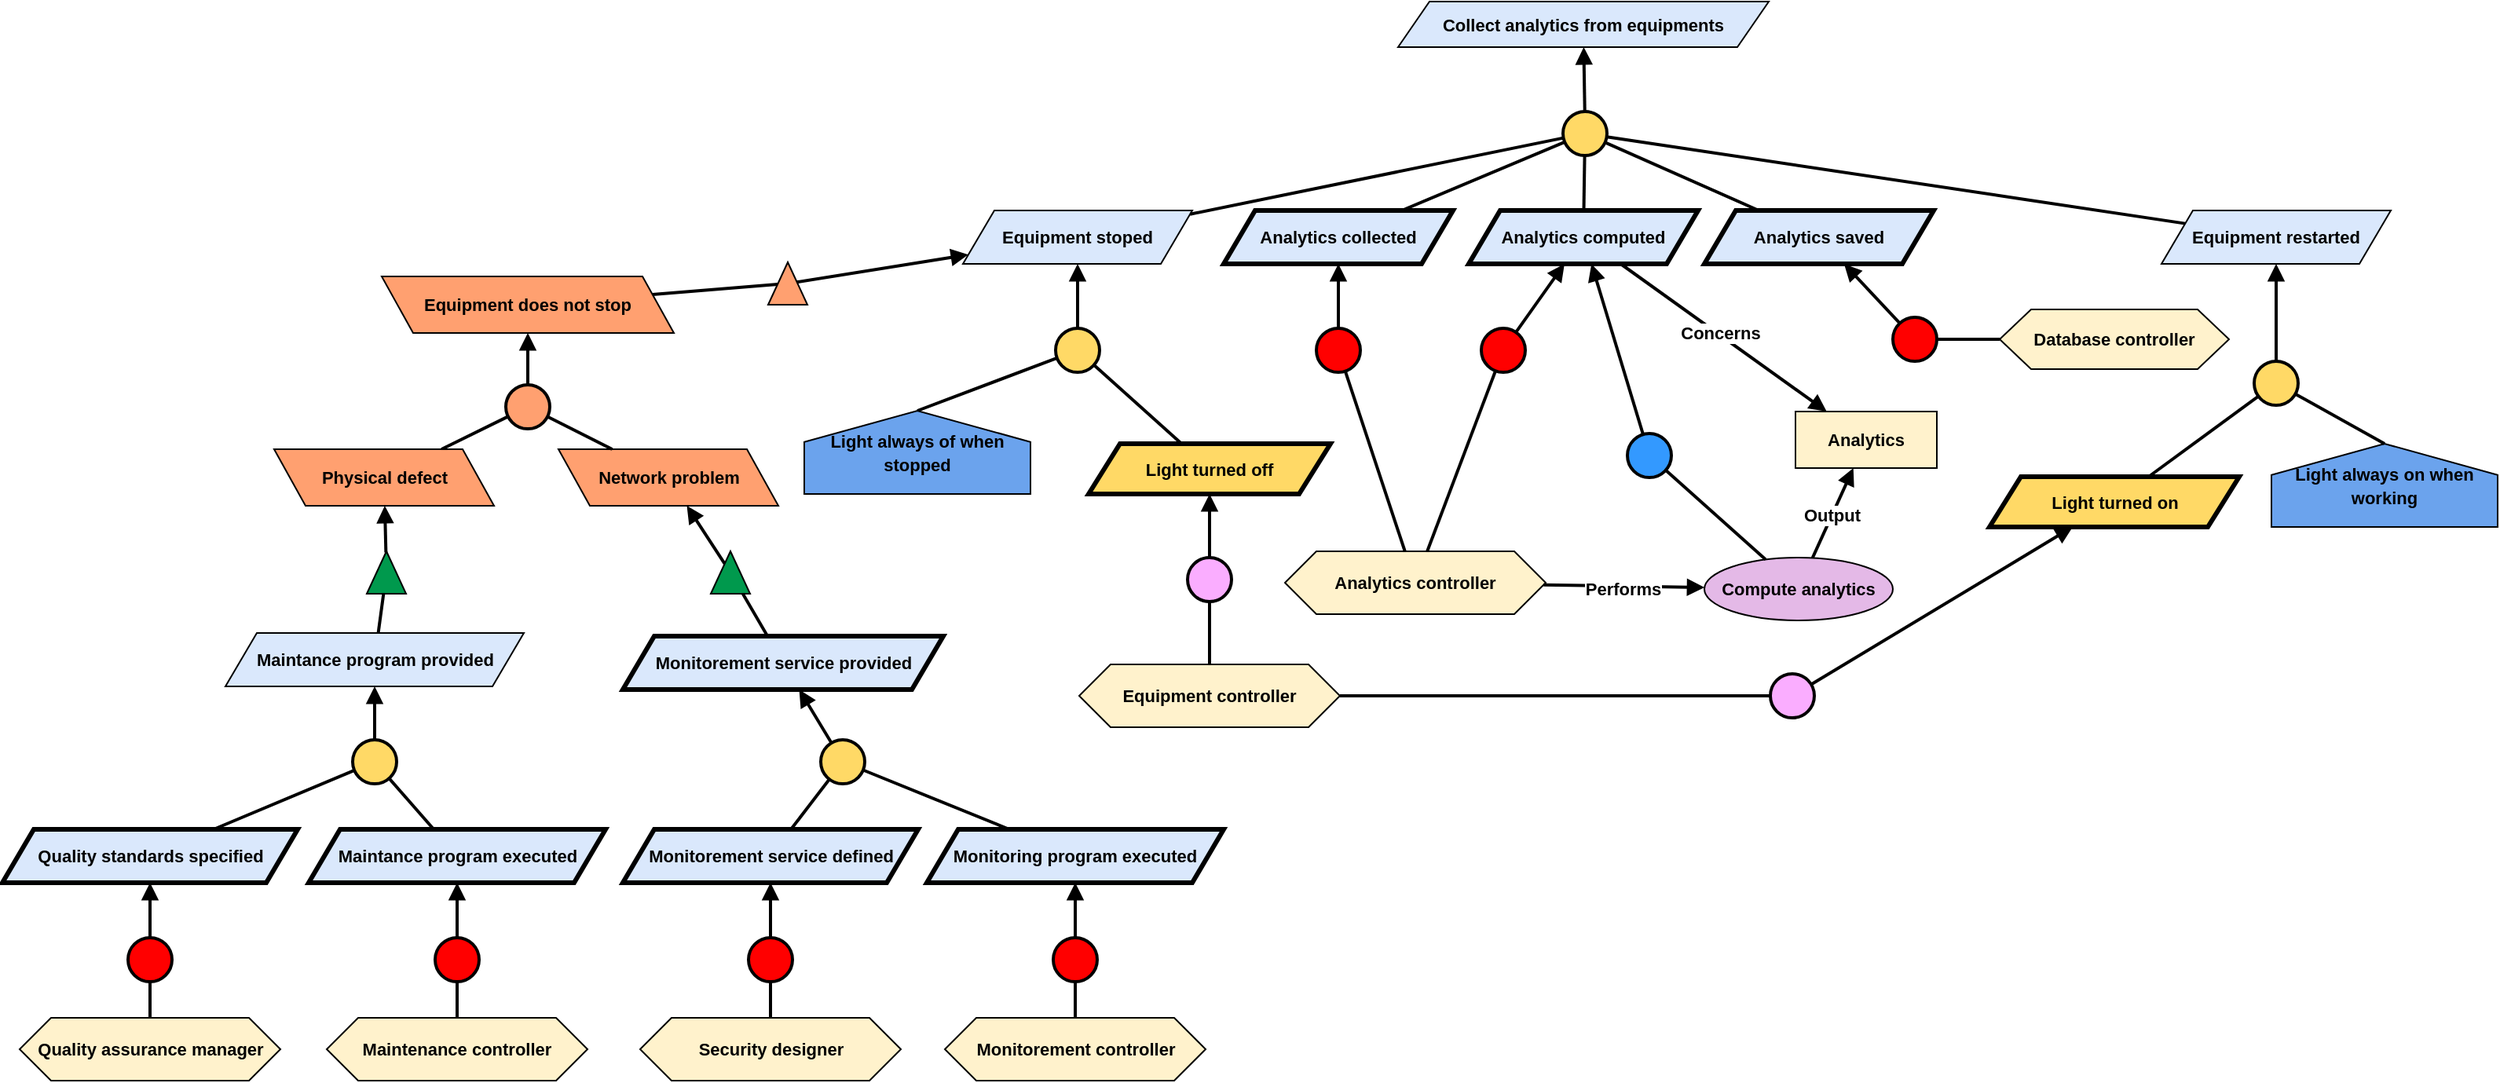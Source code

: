 <mxfile version="24.2.7" type="github">
  <diagram name="Page-1" id="Ksy5MSuIpyFtsl3G_FBz">
    <mxGraphModel dx="3081" dy="842" grid="0" gridSize="10" guides="1" tooltips="1" connect="1" arrows="1" fold="1" page="0" pageScale="1" pageWidth="827" pageHeight="1169" math="0" shadow="0">
      <root>
        <mxCell id="0" />
        <mxCell id="1" parent="0" />
        <mxCell id="tYbklvyuRcy-5vgicpdY-1" value="&lt;b&gt;Collect analytics from equipments&lt;/b&gt;" style="shape=parallelogram;perimeter=parallelogramPerimeter;whiteSpace=wrap;html=1;fixedSize=1;fillColor=#dae8fc;strokeColor=#000000;fontFamily=Helvetica;fontSize=11;fontColor=default;labelBackgroundColor=none;" parent="1" vertex="1">
          <mxGeometry x="-484" y="284" width="236" height="29" as="geometry" />
        </mxCell>
        <mxCell id="8bictUeiEA6Wqs_vJDlg-1" value="&lt;b&gt;Equipment stoped&lt;/b&gt;" style="shape=parallelogram;perimeter=parallelogramPerimeter;whiteSpace=wrap;html=1;fixedSize=1;fillColor=#dae8fc;strokeColor=#000000;fontFamily=Helvetica;fontSize=11;fontColor=default;labelBackgroundColor=none;strokeWidth=1;" vertex="1" parent="1">
          <mxGeometry x="-761" y="417" width="146" height="34" as="geometry" />
        </mxCell>
        <mxCell id="8bictUeiEA6Wqs_vJDlg-6" value="" style="ellipse;whiteSpace=wrap;html=1;aspect=fixed;fillColor=#FFD966;strokeWidth=2;" vertex="1" parent="1">
          <mxGeometry x="-379" y="354" width="28" height="28" as="geometry" />
        </mxCell>
        <mxCell id="8bictUeiEA6Wqs_vJDlg-7" value="" style="endArrow=block;html=1;rounded=0;endFill=1;strokeWidth=2;" edge="1" source="8bictUeiEA6Wqs_vJDlg-6" parent="1" target="tYbklvyuRcy-5vgicpdY-1">
          <mxGeometry width="50" height="50" relative="1" as="geometry">
            <mxPoint x="-363.005" y="359.972" as="sourcePoint" />
            <mxPoint x="-367" y="315" as="targetPoint" />
          </mxGeometry>
        </mxCell>
        <mxCell id="8bictUeiEA6Wqs_vJDlg-8" value="" style="endArrow=none;html=1;rounded=0;strokeWidth=2;" edge="1" target="8bictUeiEA6Wqs_vJDlg-6" parent="1" source="8bictUeiEA6Wqs_vJDlg-1">
          <mxGeometry width="50" height="50" relative="1" as="geometry">
            <mxPoint x="-684.116" y="409.0" as="sourcePoint" />
            <mxPoint x="-445" y="364" as="targetPoint" />
          </mxGeometry>
        </mxCell>
        <mxCell id="8bictUeiEA6Wqs_vJDlg-12" value="" style="ellipse;whiteSpace=wrap;html=1;aspect=fixed;fillColor=#FFD966;strokeWidth=2;" vertex="1" parent="1">
          <mxGeometry x="-702" y="492" width="28" height="28" as="geometry" />
        </mxCell>
        <mxCell id="8bictUeiEA6Wqs_vJDlg-13" value="" style="endArrow=block;html=1;rounded=0;endFill=1;strokeWidth=2;" edge="1" source="8bictUeiEA6Wqs_vJDlg-12" parent="1" target="8bictUeiEA6Wqs_vJDlg-1">
          <mxGeometry width="50" height="50" relative="1" as="geometry">
            <mxPoint x="-717.005" y="523.972" as="sourcePoint" />
            <mxPoint x="-721" y="479" as="targetPoint" />
          </mxGeometry>
        </mxCell>
        <mxCell id="8bictUeiEA6Wqs_vJDlg-14" value="" style="endArrow=none;html=1;rounded=0;strokeWidth=2;" edge="1" target="8bictUeiEA6Wqs_vJDlg-12" parent="1" source="8bictUeiEA6Wqs_vJDlg-19">
          <mxGeometry width="50" height="50" relative="1" as="geometry">
            <mxPoint x="-774.344" y="581" as="sourcePoint" />
            <mxPoint x="-693" y="522" as="targetPoint" />
          </mxGeometry>
        </mxCell>
        <mxCell id="8bictUeiEA6Wqs_vJDlg-19" value="&lt;b&gt;Light turned off&lt;/b&gt;" style="shape=parallelogram;perimeter=parallelogramPerimeter;whiteSpace=wrap;html=1;fixedSize=1;fillColor=#FFD966;strokeColor=#000000;strokeWidth=3;fontFamily=Helvetica;fontSize=11;fontColor=default;labelBackgroundColor=none;" vertex="1" parent="1">
          <mxGeometry x="-681" y="565.5" width="154" height="32" as="geometry" />
        </mxCell>
        <mxCell id="8bictUeiEA6Wqs_vJDlg-23" value="" style="ellipse;whiteSpace=wrap;html=1;aspect=fixed;fillColor=#FAADFF;strokeWidth=2;fontFamily=Helvetica;fontSize=11;fontColor=default;labelBackgroundColor=default;" vertex="1" parent="1">
          <mxGeometry x="-618" y="638" width="28" height="28" as="geometry" />
        </mxCell>
        <mxCell id="8bictUeiEA6Wqs_vJDlg-24" value="" style="endArrow=block;html=1;rounded=0;endFill=1;strokeWidth=2;strokeColor=default;align=center;verticalAlign=middle;fontFamily=Helvetica;fontSize=11;fontColor=default;labelBackgroundColor=default;" edge="1" source="8bictUeiEA6Wqs_vJDlg-23" parent="1" target="8bictUeiEA6Wqs_vJDlg-19">
          <mxGeometry width="50" height="50" relative="1" as="geometry">
            <mxPoint x="-717.005" y="692.972" as="sourcePoint" />
            <mxPoint x="-721" y="648" as="targetPoint" />
          </mxGeometry>
        </mxCell>
        <mxCell id="8bictUeiEA6Wqs_vJDlg-25" value="" style="endArrow=none;html=1;rounded=0;strokeWidth=2;strokeColor=default;align=center;verticalAlign=middle;fontFamily=Helvetica;fontSize=11;fontColor=default;labelBackgroundColor=default;" edge="1" target="8bictUeiEA6Wqs_vJDlg-23" parent="1" source="8bictUeiEA6Wqs_vJDlg-32">
          <mxGeometry width="50" height="50" relative="1" as="geometry">
            <mxPoint x="-878.409" y="732" as="sourcePoint" />
            <mxPoint x="-783" y="691" as="targetPoint" />
          </mxGeometry>
        </mxCell>
        <mxCell id="8bictUeiEA6Wqs_vJDlg-32" value="&lt;b&gt;Equipment controller&lt;/b&gt;" style="shape=hexagon;perimeter=hexagonPerimeter2;whiteSpace=wrap;html=1;fixedSize=1;fillColor=#FFF2CC;fontFamily=Helvetica;fontSize=11;fontColor=default;labelBackgroundColor=none;" vertex="1" parent="1">
          <mxGeometry x="-687" y="706" width="166" height="40" as="geometry" />
        </mxCell>
        <mxCell id="8bictUeiEA6Wqs_vJDlg-34" value="" style="endArrow=none;html=1;rounded=0;strokeWidth=2;exitX=0.5;exitY=0;exitDx=0;exitDy=0;" edge="1" parent="1" source="8bictUeiEA6Wqs_vJDlg-65" target="8bictUeiEA6Wqs_vJDlg-12">
          <mxGeometry width="50" height="50" relative="1" as="geometry">
            <mxPoint x="-897" y="558" as="sourcePoint" />
            <mxPoint x="-833" y="506" as="targetPoint" />
          </mxGeometry>
        </mxCell>
        <mxCell id="8bictUeiEA6Wqs_vJDlg-36" value="&lt;b&gt;Analytics collected&lt;/b&gt;" style="shape=parallelogram;perimeter=parallelogramPerimeter;whiteSpace=wrap;html=1;fixedSize=1;fillColor=#dae8fc;strokeColor=#000000;fontFamily=Helvetica;fontSize=11;fontColor=default;labelBackgroundColor=none;strokeWidth=3;" vertex="1" parent="1">
          <mxGeometry x="-595" y="417" width="146" height="34" as="geometry" />
        </mxCell>
        <mxCell id="8bictUeiEA6Wqs_vJDlg-37" value="" style="endArrow=none;html=1;rounded=0;strokeWidth=2;" edge="1" parent="1" source="8bictUeiEA6Wqs_vJDlg-36" target="8bictUeiEA6Wqs_vJDlg-6">
          <mxGeometry width="50" height="50" relative="1" as="geometry">
            <mxPoint x="-705.18" y="455.61" as="sourcePoint" />
            <mxPoint x="-483.18" y="412.61" as="targetPoint" />
          </mxGeometry>
        </mxCell>
        <mxCell id="8bictUeiEA6Wqs_vJDlg-38" value="&lt;b&gt;Compute analytics&lt;/b&gt;" style="ellipse;whiteSpace=wrap;html=1;fillColor=#E4B9E7;strokeColor=#000000;fontFamily=Helvetica;fontSize=11;fontColor=default;labelBackgroundColor=none;" vertex="1" parent="1">
          <mxGeometry x="-289" y="638" width="120" height="40" as="geometry" />
        </mxCell>
        <mxCell id="8bictUeiEA6Wqs_vJDlg-39" value="" style="ellipse;whiteSpace=wrap;html=1;aspect=fixed;fillColor=#3399FF;strokeWidth=2;" vertex="1" parent="1">
          <mxGeometry x="-338" y="559" width="28" height="28" as="geometry" />
        </mxCell>
        <mxCell id="8bictUeiEA6Wqs_vJDlg-40" value="" style="endArrow=block;html=1;rounded=0;endFill=1;strokeWidth=2;" edge="1" source="8bictUeiEA6Wqs_vJDlg-39" parent="1" target="8bictUeiEA6Wqs_vJDlg-42">
          <mxGeometry width="50" height="50" relative="1" as="geometry">
            <mxPoint x="-330.005" y="628.972" as="sourcePoint" />
            <mxPoint x="-305" y="584" as="targetPoint" />
          </mxGeometry>
        </mxCell>
        <mxCell id="8bictUeiEA6Wqs_vJDlg-41" value="" style="endArrow=none;html=1;rounded=0;strokeWidth=2;" edge="1" target="8bictUeiEA6Wqs_vJDlg-39" parent="1" source="8bictUeiEA6Wqs_vJDlg-38">
          <mxGeometry width="50" height="50" relative="1" as="geometry">
            <mxPoint x="-130" y="739" as="sourcePoint" />
            <mxPoint x="-105" y="675" as="targetPoint" />
          </mxGeometry>
        </mxCell>
        <mxCell id="8bictUeiEA6Wqs_vJDlg-42" value="&lt;b&gt;Analytics computed&lt;/b&gt;" style="shape=parallelogram;perimeter=parallelogramPerimeter;whiteSpace=wrap;html=1;fixedSize=1;fillColor=#dae8fc;strokeColor=#000000;fontFamily=Helvetica;fontSize=11;fontColor=default;labelBackgroundColor=none;strokeWidth=3;" vertex="1" parent="1">
          <mxGeometry x="-439" y="417" width="146" height="34" as="geometry" />
        </mxCell>
        <mxCell id="8bictUeiEA6Wqs_vJDlg-43" value="" style="endArrow=none;html=1;rounded=0;strokeWidth=2;fontStyle=1" edge="1" parent="1" source="8bictUeiEA6Wqs_vJDlg-42" target="8bictUeiEA6Wqs_vJDlg-6">
          <mxGeometry width="50" height="50" relative="1" as="geometry">
            <mxPoint x="-461" y="427" as="sourcePoint" />
            <mxPoint x="-461" y="398" as="targetPoint" />
          </mxGeometry>
        </mxCell>
        <mxCell id="8bictUeiEA6Wqs_vJDlg-44" value="&lt;b&gt;Analytics saved&lt;/b&gt;" style="shape=parallelogram;perimeter=parallelogramPerimeter;whiteSpace=wrap;html=1;fixedSize=1;fillColor=#dae8fc;strokeColor=#000000;fontFamily=Helvetica;fontSize=11;fontColor=default;labelBackgroundColor=none;strokeWidth=3;" vertex="1" parent="1">
          <mxGeometry x="-289" y="417" width="146" height="34" as="geometry" />
        </mxCell>
        <mxCell id="8bictUeiEA6Wqs_vJDlg-45" value="" style="endArrow=none;html=1;rounded=0;strokeWidth=2;fontStyle=1" edge="1" parent="1" source="8bictUeiEA6Wqs_vJDlg-44" target="8bictUeiEA6Wqs_vJDlg-6">
          <mxGeometry width="50" height="50" relative="1" as="geometry">
            <mxPoint x="-337" y="427" as="sourcePoint" />
            <mxPoint x="-448" y="389" as="targetPoint" />
          </mxGeometry>
        </mxCell>
        <mxCell id="8bictUeiEA6Wqs_vJDlg-46" value="&lt;div&gt;&lt;b&gt;Database controller&lt;/b&gt;&lt;/div&gt;" style="shape=hexagon;perimeter=hexagonPerimeter2;whiteSpace=wrap;html=1;fixedSize=1;fillColor=#FFF2CC;fontFamily=Helvetica;fontSize=11;fontColor=default;labelBackgroundColor=none;" vertex="1" parent="1">
          <mxGeometry x="-101" y="480" width="146" height="38" as="geometry" />
        </mxCell>
        <mxCell id="8bictUeiEA6Wqs_vJDlg-47" value="" style="ellipse;whiteSpace=wrap;html=1;aspect=fixed;fillColor=#FF0000;strokeWidth=2;" vertex="1" parent="1">
          <mxGeometry x="-169" y="485" width="28" height="28" as="geometry" />
        </mxCell>
        <mxCell id="8bictUeiEA6Wqs_vJDlg-48" value="" style="endArrow=block;html=1;rounded=0;endFill=1;strokeWidth=2;" edge="1" parent="1" source="8bictUeiEA6Wqs_vJDlg-47" target="8bictUeiEA6Wqs_vJDlg-44">
          <mxGeometry width="50" height="50" relative="1" as="geometry">
            <mxPoint x="-389.505" y="697.972" as="sourcePoint" />
            <mxPoint x="-209.5" y="469" as="targetPoint" />
          </mxGeometry>
        </mxCell>
        <mxCell id="8bictUeiEA6Wqs_vJDlg-49" value="" style="endArrow=none;html=1;rounded=0;strokeWidth=2;" edge="1" parent="1" source="8bictUeiEA6Wqs_vJDlg-46" target="8bictUeiEA6Wqs_vJDlg-47">
          <mxGeometry width="50" height="50" relative="1" as="geometry">
            <mxPoint x="-488.5" y="749" as="sourcePoint" />
            <mxPoint x="-463.5" y="685" as="targetPoint" />
          </mxGeometry>
        </mxCell>
        <mxCell id="8bictUeiEA6Wqs_vJDlg-50" value="&lt;b&gt;Analytics controller&lt;/b&gt;" style="shape=hexagon;perimeter=hexagonPerimeter2;whiteSpace=wrap;html=1;fixedSize=1;fillColor=#FFF2CC;fontFamily=Helvetica;fontSize=11;fontColor=default;labelBackgroundColor=none;" vertex="1" parent="1">
          <mxGeometry x="-556" y="634" width="166" height="40" as="geometry" />
        </mxCell>
        <mxCell id="8bictUeiEA6Wqs_vJDlg-51" value="" style="endArrow=block;html=1;rounded=0;endFill=1;strokeWidth=2;" edge="1" parent="1" source="8bictUeiEA6Wqs_vJDlg-50" target="8bictUeiEA6Wqs_vJDlg-38">
          <mxGeometry width="50" height="50" relative="1" as="geometry">
            <mxPoint x="-634" y="739" as="sourcePoint" />
            <mxPoint x="-516" y="738" as="targetPoint" />
          </mxGeometry>
        </mxCell>
        <mxCell id="8bictUeiEA6Wqs_vJDlg-52" value="&lt;b&gt;Performs&lt;/b&gt;" style="edgeLabel;html=1;align=center;verticalAlign=middle;resizable=0;points=[];" vertex="1" connectable="0" parent="8bictUeiEA6Wqs_vJDlg-51">
          <mxGeometry x="-0.022" y="-2" relative="1" as="geometry">
            <mxPoint as="offset" />
          </mxGeometry>
        </mxCell>
        <mxCell id="8bictUeiEA6Wqs_vJDlg-53" value="" style="ellipse;whiteSpace=wrap;html=1;aspect=fixed;fillColor=#FF0000;strokeWidth=2;" vertex="1" parent="1">
          <mxGeometry x="-536" y="492" width="28" height="28" as="geometry" />
        </mxCell>
        <mxCell id="8bictUeiEA6Wqs_vJDlg-54" value="" style="endArrow=block;html=1;rounded=0;endFill=1;strokeWidth=2;" edge="1" parent="1" source="8bictUeiEA6Wqs_vJDlg-53" target="8bictUeiEA6Wqs_vJDlg-36">
          <mxGeometry width="50" height="50" relative="1" as="geometry">
            <mxPoint x="-546.505" y="824.972" as="sourcePoint" />
            <mxPoint x="-362" y="578" as="targetPoint" />
          </mxGeometry>
        </mxCell>
        <mxCell id="8bictUeiEA6Wqs_vJDlg-55" value="" style="endArrow=none;html=1;rounded=0;strokeWidth=2;" edge="1" parent="1" target="8bictUeiEA6Wqs_vJDlg-53" source="8bictUeiEA6Wqs_vJDlg-50">
          <mxGeometry width="50" height="50" relative="1" as="geometry">
            <mxPoint x="-362" y="705" as="sourcePoint" />
            <mxPoint x="-522.5" y="823" as="targetPoint" />
          </mxGeometry>
        </mxCell>
        <mxCell id="8bictUeiEA6Wqs_vJDlg-56" value="&lt;b&gt;Analytics&lt;/b&gt;" style="rounded=0;whiteSpace=wrap;html=1;fillColor=#FFF2CC;fontFamily=Helvetica;fontSize=11;fontColor=default;labelBackgroundColor=none;" vertex="1" parent="1">
          <mxGeometry x="-231" y="545" width="90" height="36" as="geometry" />
        </mxCell>
        <mxCell id="8bictUeiEA6Wqs_vJDlg-57" value="&lt;b&gt;Equipment restarted&lt;/b&gt;" style="shape=parallelogram;perimeter=parallelogramPerimeter;whiteSpace=wrap;html=1;fixedSize=1;fillColor=#dae8fc;strokeColor=#000000;fontFamily=Helvetica;fontSize=11;fontColor=default;labelBackgroundColor=none;strokeWidth=1;" vertex="1" parent="1">
          <mxGeometry x="2" y="417" width="146" height="34" as="geometry" />
        </mxCell>
        <mxCell id="8bictUeiEA6Wqs_vJDlg-58" value="" style="ellipse;whiteSpace=wrap;html=1;aspect=fixed;fillColor=#FFD966;strokeWidth=2;" vertex="1" parent="1">
          <mxGeometry x="61" y="513" width="28" height="28" as="geometry" />
        </mxCell>
        <mxCell id="8bictUeiEA6Wqs_vJDlg-59" value="" style="endArrow=block;html=1;rounded=0;endFill=1;strokeWidth=2;" edge="1" parent="1" source="8bictUeiEA6Wqs_vJDlg-58" target="8bictUeiEA6Wqs_vJDlg-57">
          <mxGeometry width="50" height="50" relative="1" as="geometry">
            <mxPoint x="167.995" y="550.972" as="sourcePoint" />
            <mxPoint x="197" y="478" as="targetPoint" />
          </mxGeometry>
        </mxCell>
        <mxCell id="8bictUeiEA6Wqs_vJDlg-60" value="" style="endArrow=none;html=1;rounded=0;strokeWidth=2;" edge="1" parent="1" source="8bictUeiEA6Wqs_vJDlg-61" target="8bictUeiEA6Wqs_vJDlg-58">
          <mxGeometry width="50" height="50" relative="1" as="geometry">
            <mxPoint x="110.656" y="608" as="sourcePoint" />
            <mxPoint x="192" y="549" as="targetPoint" />
          </mxGeometry>
        </mxCell>
        <mxCell id="8bictUeiEA6Wqs_vJDlg-61" value="&lt;b&gt;Light turned on&lt;/b&gt;" style="shape=parallelogram;perimeter=parallelogramPerimeter;whiteSpace=wrap;html=1;fixedSize=1;fillColor=#FFD966;strokeColor=#000000;strokeWidth=3;fontFamily=Helvetica;fontSize=11;fontColor=default;labelBackgroundColor=none;" vertex="1" parent="1">
          <mxGeometry x="-107.5" y="586.5" width="159" height="32" as="geometry" />
        </mxCell>
        <mxCell id="8bictUeiEA6Wqs_vJDlg-62" value="&lt;b style=&quot;&quot;&gt;&lt;font style=&quot;font-size: 11px;&quot; face=&quot;Helvetica&quot;&gt;Light always on when working&lt;/font&gt;&lt;/b&gt;" style="shape=offPageConnector;whiteSpace=wrap;html=1;flipV=1;fillColor=#6BA3ED;" vertex="1" parent="1">
          <mxGeometry x="72" y="565.5" width="144" height="53" as="geometry" />
        </mxCell>
        <mxCell id="8bictUeiEA6Wqs_vJDlg-63" value="" style="endArrow=none;html=1;rounded=0;strokeWidth=2;exitX=0.5;exitY=0;exitDx=0;exitDy=0;" edge="1" parent="1" source="8bictUeiEA6Wqs_vJDlg-62" target="8bictUeiEA6Wqs_vJDlg-58">
          <mxGeometry width="50" height="50" relative="1" as="geometry">
            <mxPoint x="-23" y="609" as="sourcePoint" />
            <mxPoint x="52" y="533" as="targetPoint" />
          </mxGeometry>
        </mxCell>
        <mxCell id="8bictUeiEA6Wqs_vJDlg-64" value="" style="endArrow=none;html=1;rounded=0;strokeWidth=2;fontStyle=1" edge="1" parent="1" source="8bictUeiEA6Wqs_vJDlg-57" target="8bictUeiEA6Wqs_vJDlg-6">
          <mxGeometry width="50" height="50" relative="1" as="geometry">
            <mxPoint x="-46.85" y="396.98" as="sourcePoint" />
            <mxPoint x="-385.85" y="346.98" as="targetPoint" />
          </mxGeometry>
        </mxCell>
        <mxCell id="8bictUeiEA6Wqs_vJDlg-65" value="&lt;b style=&quot;&quot;&gt;&lt;font style=&quot;font-size: 11px;&quot; face=&quot;Helvetica&quot;&gt;Light always of when stopped&lt;/font&gt;&lt;/b&gt;" style="shape=offPageConnector;whiteSpace=wrap;html=1;flipV=1;fillColor=#6BA3ED;" vertex="1" parent="1">
          <mxGeometry x="-862" y="544.5" width="144" height="53" as="geometry" />
        </mxCell>
        <mxCell id="8bictUeiEA6Wqs_vJDlg-66" value="" style="ellipse;whiteSpace=wrap;html=1;aspect=fixed;fillColor=#FAADFF;strokeWidth=2;fontFamily=Helvetica;fontSize=11;fontColor=default;labelBackgroundColor=default;" vertex="1" parent="1">
          <mxGeometry x="-247" y="712" width="28" height="28" as="geometry" />
        </mxCell>
        <mxCell id="8bictUeiEA6Wqs_vJDlg-67" value="" style="endArrow=block;html=1;rounded=0;endFill=1;strokeWidth=2;strokeColor=default;align=center;verticalAlign=middle;fontFamily=Helvetica;fontSize=11;fontColor=default;labelBackgroundColor=default;" edge="1" source="8bictUeiEA6Wqs_vJDlg-66" parent="1" target="8bictUeiEA6Wqs_vJDlg-61">
          <mxGeometry width="50" height="50" relative="1" as="geometry">
            <mxPoint x="-140.005" y="804.972" as="sourcePoint" />
            <mxPoint x="-144" y="760" as="targetPoint" />
          </mxGeometry>
        </mxCell>
        <mxCell id="8bictUeiEA6Wqs_vJDlg-68" value="" style="endArrow=none;html=1;rounded=0;strokeWidth=2;strokeColor=default;align=center;verticalAlign=middle;fontFamily=Helvetica;fontSize=11;fontColor=default;labelBackgroundColor=default;" edge="1" target="8bictUeiEA6Wqs_vJDlg-66" parent="1" source="8bictUeiEA6Wqs_vJDlg-32">
          <mxGeometry width="50" height="50" relative="1" as="geometry">
            <mxPoint x="-141" y="867" as="sourcePoint" />
            <mxPoint x="-116" y="803" as="targetPoint" />
          </mxGeometry>
        </mxCell>
        <mxCell id="8bictUeiEA6Wqs_vJDlg-70" value="" style="ellipse;whiteSpace=wrap;html=1;aspect=fixed;fillColor=#FF0000;strokeWidth=2;" vertex="1" parent="1">
          <mxGeometry x="-431" y="492" width="28" height="28" as="geometry" />
        </mxCell>
        <mxCell id="8bictUeiEA6Wqs_vJDlg-71" value="" style="endArrow=block;html=1;rounded=0;endFill=1;strokeWidth=2;" edge="1" source="8bictUeiEA6Wqs_vJDlg-70" parent="1" target="8bictUeiEA6Wqs_vJDlg-42">
          <mxGeometry width="50" height="50" relative="1" as="geometry">
            <mxPoint x="-445.505" y="835.972" as="sourcePoint" />
            <mxPoint x="-421" y="462" as="targetPoint" />
          </mxGeometry>
        </mxCell>
        <mxCell id="8bictUeiEA6Wqs_vJDlg-72" value="" style="endArrow=none;html=1;rounded=0;strokeWidth=2;" edge="1" target="8bictUeiEA6Wqs_vJDlg-70" parent="1" source="8bictUeiEA6Wqs_vJDlg-50">
          <mxGeometry width="50" height="50" relative="1" as="geometry">
            <mxPoint x="-421" y="702" as="sourcePoint" />
            <mxPoint x="-421.5" y="834" as="targetPoint" />
          </mxGeometry>
        </mxCell>
        <mxCell id="8bictUeiEA6Wqs_vJDlg-73" value="" style="endArrow=block;html=1;rounded=0;endFill=1;strokeWidth=2;" edge="1" parent="1" source="8bictUeiEA6Wqs_vJDlg-42" target="8bictUeiEA6Wqs_vJDlg-56">
          <mxGeometry width="50" height="50" relative="1" as="geometry">
            <mxPoint x="-262" y="428" as="sourcePoint" />
            <mxPoint x="-209" y="845" as="targetPoint" />
          </mxGeometry>
        </mxCell>
        <mxCell id="8bictUeiEA6Wqs_vJDlg-74" value="&lt;b&gt;Concerns&lt;/b&gt;" style="edgeLabel;html=1;align=center;verticalAlign=middle;resizable=0;points=[];" vertex="1" connectable="0" parent="8bictUeiEA6Wqs_vJDlg-73">
          <mxGeometry x="-0.044" y="1" relative="1" as="geometry">
            <mxPoint as="offset" />
          </mxGeometry>
        </mxCell>
        <mxCell id="8bictUeiEA6Wqs_vJDlg-76" value="" style="endArrow=block;html=1;rounded=0;endFill=1;strokeWidth=2;" edge="1" parent="1" source="8bictUeiEA6Wqs_vJDlg-38" target="8bictUeiEA6Wqs_vJDlg-56">
          <mxGeometry width="50" height="50" relative="1" as="geometry">
            <mxPoint x="-92" y="619" as="sourcePoint" />
            <mxPoint x="-93" y="674" as="targetPoint" />
          </mxGeometry>
        </mxCell>
        <mxCell id="8bictUeiEA6Wqs_vJDlg-77" value="&lt;b&gt;Output&lt;/b&gt;" style="edgeLabel;html=1;align=center;verticalAlign=middle;resizable=0;points=[];" vertex="1" connectable="0" parent="8bictUeiEA6Wqs_vJDlg-76">
          <mxGeometry x="-0.044" y="1" relative="1" as="geometry">
            <mxPoint as="offset" />
          </mxGeometry>
        </mxCell>
        <mxCell id="8bictUeiEA6Wqs_vJDlg-78" value="" style="endArrow=block;html=1;rounded=0;endFill=1;strokeWidth=2;" edge="1" source="8bictUeiEA6Wqs_vJDlg-80" parent="1" target="8bictUeiEA6Wqs_vJDlg-1">
          <mxGeometry width="50" height="50" relative="1" as="geometry">
            <mxPoint x="-816.5" y="411" as="sourcePoint" />
            <mxPoint x="-904.5" y="409" as="targetPoint" />
          </mxGeometry>
        </mxCell>
        <mxCell id="8bictUeiEA6Wqs_vJDlg-79" value="" style="endArrow=none;html=1;rounded=0;strokeWidth=2;" edge="1" target="8bictUeiEA6Wqs_vJDlg-80" parent="1" source="8bictUeiEA6Wqs_vJDlg-81">
          <mxGeometry width="50" height="50" relative="1" as="geometry">
            <mxPoint x="-904.5" y="492" as="sourcePoint" />
            <mxPoint x="-826.256" y="445.998" as="targetPoint" />
          </mxGeometry>
        </mxCell>
        <mxCell id="8bictUeiEA6Wqs_vJDlg-80" value="" style="triangle;whiteSpace=wrap;html=1;rotation=-90;fillColor=#FFA070;" vertex="1" parent="1">
          <mxGeometry x="-886" y="451" width="27" height="25" as="geometry" />
        </mxCell>
        <mxCell id="8bictUeiEA6Wqs_vJDlg-81" value="Equipment does not stop" style="shape=parallelogram;perimeter=parallelogramPerimeter;whiteSpace=wrap;html=1;fixedSize=1;fillColor=#FFA070;fontStyle=1;fontFamily=Helvetica;fontSize=11;fontColor=default;labelBackgroundColor=none;flipH=1;flipV=0;" vertex="1" parent="1">
          <mxGeometry x="-1131" y="459" width="186" height="36" as="geometry" />
        </mxCell>
        <mxCell id="8bictUeiEA6Wqs_vJDlg-82" value="" style="ellipse;whiteSpace=wrap;html=1;aspect=fixed;fillColor=#FFA070;strokeWidth=2;" vertex="1" parent="1">
          <mxGeometry x="-1052" y="528" width="28" height="28" as="geometry" />
        </mxCell>
        <mxCell id="8bictUeiEA6Wqs_vJDlg-83" value="" style="endArrow=block;html=1;rounded=0;endFill=1;strokeWidth=2;" edge="1" source="8bictUeiEA6Wqs_vJDlg-82" parent="1" target="8bictUeiEA6Wqs_vJDlg-81">
          <mxGeometry width="50" height="50" relative="1" as="geometry">
            <mxPoint x="-1080.005" y="571.972" as="sourcePoint" />
            <mxPoint x="-1084" y="527" as="targetPoint" />
          </mxGeometry>
        </mxCell>
        <mxCell id="8bictUeiEA6Wqs_vJDlg-84" value="" style="endArrow=none;html=1;rounded=0;strokeWidth=2;" edge="1" target="8bictUeiEA6Wqs_vJDlg-82" parent="1" source="8bictUeiEA6Wqs_vJDlg-87">
          <mxGeometry width="50" height="50" relative="1" as="geometry">
            <mxPoint x="-1112" y="629" as="sourcePoint" />
            <mxPoint x="-1056" y="570" as="targetPoint" />
          </mxGeometry>
        </mxCell>
        <mxCell id="8bictUeiEA6Wqs_vJDlg-87" value="Physical defect" style="shape=parallelogram;perimeter=parallelogramPerimeter;whiteSpace=wrap;html=1;fixedSize=1;fillColor=#FFA070;fontStyle=1;fontFamily=Helvetica;fontSize=11;fontColor=default;labelBackgroundColor=none;flipH=1;flipV=0;" vertex="1" parent="1">
          <mxGeometry x="-1199.5" y="569" width="140" height="36" as="geometry" />
        </mxCell>
        <mxCell id="8bictUeiEA6Wqs_vJDlg-90" value="Network problem" style="shape=parallelogram;perimeter=parallelogramPerimeter;whiteSpace=wrap;html=1;fixedSize=1;fillColor=#FFA070;fontStyle=1;fontFamily=Helvetica;fontSize=11;fontColor=default;labelBackgroundColor=none;flipH=1;flipV=0;" vertex="1" parent="1">
          <mxGeometry x="-1018.5" y="569" width="140" height="36" as="geometry" />
        </mxCell>
        <mxCell id="8bictUeiEA6Wqs_vJDlg-91" value="" style="endArrow=none;html=1;rounded=0;strokeWidth=2;" edge="1" parent="1" source="8bictUeiEA6Wqs_vJDlg-90" target="8bictUeiEA6Wqs_vJDlg-82">
          <mxGeometry width="50" height="50" relative="1" as="geometry">
            <mxPoint x="-1117" y="638" as="sourcePoint" />
            <mxPoint x="-1039" y="574" as="targetPoint" />
          </mxGeometry>
        </mxCell>
        <mxCell id="8bictUeiEA6Wqs_vJDlg-92" value="&lt;b&gt;Maintance program provided&lt;/b&gt;" style="shape=parallelogram;perimeter=parallelogramPerimeter;whiteSpace=wrap;html=1;fixedSize=1;fillColor=#dae8fc;strokeColor=#000000;fontFamily=Helvetica;fontSize=11;fontColor=default;labelBackgroundColor=none;strokeWidth=1;" vertex="1" parent="1">
          <mxGeometry x="-1230.5" y="686" width="190" height="34" as="geometry" />
        </mxCell>
        <mxCell id="8bictUeiEA6Wqs_vJDlg-93" value="" style="endArrow=block;html=1;rounded=0;endFill=1;strokeWidth=2;" edge="1" source="8bictUeiEA6Wqs_vJDlg-95" parent="1" target="8bictUeiEA6Wqs_vJDlg-87">
          <mxGeometry width="50" height="50" relative="1" as="geometry">
            <mxPoint x="-1050" y="629" as="sourcePoint" />
            <mxPoint x="-1138" y="627" as="targetPoint" />
          </mxGeometry>
        </mxCell>
        <mxCell id="8bictUeiEA6Wqs_vJDlg-94" value="" style="endArrow=none;html=1;rounded=0;strokeWidth=2;" edge="1" target="8bictUeiEA6Wqs_vJDlg-95" parent="1" source="8bictUeiEA6Wqs_vJDlg-92">
          <mxGeometry width="50" height="50" relative="1" as="geometry">
            <mxPoint x="-1138" y="710" as="sourcePoint" />
            <mxPoint x="-1059.756" y="663.998" as="targetPoint" />
          </mxGeometry>
        </mxCell>
        <mxCell id="8bictUeiEA6Wqs_vJDlg-95" value="" style="triangle;whiteSpace=wrap;html=1;rotation=-90;fillColor=#00994D;" vertex="1" parent="1">
          <mxGeometry x="-1141.5" y="635" width="27" height="25" as="geometry" />
        </mxCell>
        <mxCell id="8bictUeiEA6Wqs_vJDlg-96" value="" style="ellipse;whiteSpace=wrap;html=1;aspect=fixed;fillColor=#FFD966;strokeWidth=2;" vertex="1" parent="1">
          <mxGeometry x="-1149.5" y="754" width="28" height="28" as="geometry" />
        </mxCell>
        <mxCell id="8bictUeiEA6Wqs_vJDlg-97" value="" style="endArrow=block;html=1;rounded=0;endFill=1;strokeWidth=2;" edge="1" source="8bictUeiEA6Wqs_vJDlg-96" parent="1" target="8bictUeiEA6Wqs_vJDlg-92">
          <mxGeometry width="50" height="50" relative="1" as="geometry">
            <mxPoint x="-1172.505" y="785.972" as="sourcePoint" />
            <mxPoint x="-1176.5" y="741" as="targetPoint" />
          </mxGeometry>
        </mxCell>
        <mxCell id="8bictUeiEA6Wqs_vJDlg-98" value="" style="endArrow=none;html=1;rounded=0;strokeWidth=2;" edge="1" target="8bictUeiEA6Wqs_vJDlg-96" parent="1" source="8bictUeiEA6Wqs_vJDlg-99">
          <mxGeometry width="50" height="50" relative="1" as="geometry">
            <mxPoint x="-1173.5" y="848" as="sourcePoint" />
            <mxPoint x="-1148.5" y="784" as="targetPoint" />
          </mxGeometry>
        </mxCell>
        <mxCell id="8bictUeiEA6Wqs_vJDlg-99" value="&lt;b&gt;Quality standards specified&lt;/b&gt;" style="shape=parallelogram;perimeter=parallelogramPerimeter;whiteSpace=wrap;html=1;fixedSize=1;fillColor=#dae8fc;strokeColor=#000000;fontFamily=Helvetica;fontSize=11;fontColor=default;labelBackgroundColor=none;strokeWidth=3;" vertex="1" parent="1">
          <mxGeometry x="-1372.5" y="811" width="188" height="34" as="geometry" />
        </mxCell>
        <mxCell id="8bictUeiEA6Wqs_vJDlg-100" value="&lt;b&gt;Maintance program executed&lt;/b&gt;" style="shape=parallelogram;perimeter=parallelogramPerimeter;whiteSpace=wrap;html=1;fixedSize=1;fillColor=#dae8fc;strokeColor=#000000;fontFamily=Helvetica;fontSize=11;fontColor=default;labelBackgroundColor=none;strokeWidth=3;" vertex="1" parent="1">
          <mxGeometry x="-1177.5" y="811" width="189" height="34" as="geometry" />
        </mxCell>
        <mxCell id="8bictUeiEA6Wqs_vJDlg-101" value="" style="endArrow=none;html=1;rounded=0;strokeWidth=2;" edge="1" parent="1" source="8bictUeiEA6Wqs_vJDlg-100" target="8bictUeiEA6Wqs_vJDlg-96">
          <mxGeometry width="50" height="50" relative="1" as="geometry">
            <mxPoint x="-1227.5" y="822" as="sourcePoint" />
            <mxPoint x="-1138.5" y="784" as="targetPoint" />
          </mxGeometry>
        </mxCell>
        <mxCell id="8bictUeiEA6Wqs_vJDlg-102" value="&lt;b&gt;Monitorement service provided&lt;/b&gt;" style="shape=parallelogram;perimeter=parallelogramPerimeter;whiteSpace=wrap;html=1;fixedSize=1;fillColor=#dae8fc;strokeColor=#000000;fontFamily=Helvetica;fontSize=11;fontColor=default;labelBackgroundColor=none;strokeWidth=3;" vertex="1" parent="1">
          <mxGeometry x="-977.5" y="688" width="204" height="34" as="geometry" />
        </mxCell>
        <mxCell id="8bictUeiEA6Wqs_vJDlg-103" value="" style="endArrow=block;html=1;rounded=0;endFill=1;strokeWidth=2;" edge="1" source="8bictUeiEA6Wqs_vJDlg-105" parent="1" target="8bictUeiEA6Wqs_vJDlg-90">
          <mxGeometry width="50" height="50" relative="1" as="geometry">
            <mxPoint x="-862.5" y="636" as="sourcePoint" />
            <mxPoint x="-942" y="612" as="targetPoint" />
          </mxGeometry>
        </mxCell>
        <mxCell id="8bictUeiEA6Wqs_vJDlg-104" value="" style="endArrow=none;html=1;rounded=0;strokeWidth=2;" edge="1" source="8bictUeiEA6Wqs_vJDlg-102" target="8bictUeiEA6Wqs_vJDlg-105" parent="1">
          <mxGeometry width="50" height="50" relative="1" as="geometry">
            <mxPoint x="-950.5" y="717" as="sourcePoint" />
            <mxPoint x="-872.256" y="670.998" as="targetPoint" />
          </mxGeometry>
        </mxCell>
        <mxCell id="8bictUeiEA6Wqs_vJDlg-105" value="" style="triangle;whiteSpace=wrap;html=1;rotation=-90;fillColor=#00994D;" vertex="1" parent="1">
          <mxGeometry x="-922.5" y="635" width="27" height="25" as="geometry" />
        </mxCell>
        <mxCell id="8bictUeiEA6Wqs_vJDlg-106" value="&lt;b&gt;Monitorement controller&lt;/b&gt;" style="shape=hexagon;perimeter=hexagonPerimeter2;whiteSpace=wrap;html=1;fixedSize=1;fillColor=#FFF2CC;fontFamily=Helvetica;fontSize=11;fontColor=default;labelBackgroundColor=none;" vertex="1" parent="1">
          <mxGeometry x="-772.5" y="931" width="166" height="40" as="geometry" />
        </mxCell>
        <mxCell id="8bictUeiEA6Wqs_vJDlg-107" value="" style="ellipse;whiteSpace=wrap;html=1;aspect=fixed;fillColor=#FF0000;strokeWidth=2;" vertex="1" parent="1">
          <mxGeometry x="-703.5" y="880" width="28" height="28" as="geometry" />
        </mxCell>
        <mxCell id="8bictUeiEA6Wqs_vJDlg-108" value="" style="endArrow=block;html=1;rounded=0;endFill=1;strokeWidth=2;" edge="1" source="8bictUeiEA6Wqs_vJDlg-107" parent="1" target="8bictUeiEA6Wqs_vJDlg-123">
          <mxGeometry width="50" height="50" relative="1" as="geometry">
            <mxPoint x="-583.505" y="859.972" as="sourcePoint" />
            <mxPoint x="-699.5" y="851" as="targetPoint" />
          </mxGeometry>
        </mxCell>
        <mxCell id="8bictUeiEA6Wqs_vJDlg-109" value="" style="endArrow=none;html=1;rounded=0;strokeWidth=2;" edge="1" target="8bictUeiEA6Wqs_vJDlg-107" parent="1" source="8bictUeiEA6Wqs_vJDlg-106">
          <mxGeometry width="50" height="50" relative="1" as="geometry">
            <mxPoint x="-584.5" y="922" as="sourcePoint" />
            <mxPoint x="-559.5" y="858" as="targetPoint" />
          </mxGeometry>
        </mxCell>
        <mxCell id="8bictUeiEA6Wqs_vJDlg-110" value="&lt;b&gt;Quality assurance manager&lt;/b&gt;" style="shape=hexagon;perimeter=hexagonPerimeter2;whiteSpace=wrap;html=1;fixedSize=1;fillColor=#FFF2CC;fontFamily=Helvetica;fontSize=11;fontColor=default;labelBackgroundColor=none;" vertex="1" parent="1">
          <mxGeometry x="-1361.5" y="931" width="166" height="40" as="geometry" />
        </mxCell>
        <mxCell id="8bictUeiEA6Wqs_vJDlg-111" value="" style="ellipse;whiteSpace=wrap;html=1;aspect=fixed;fillColor=#FF0000;strokeWidth=2;" vertex="1" parent="1">
          <mxGeometry x="-1097" y="880" width="28" height="28" as="geometry" />
        </mxCell>
        <mxCell id="8bictUeiEA6Wqs_vJDlg-112" value="" style="endArrow=block;html=1;rounded=0;endFill=1;strokeWidth=2;" edge="1" parent="1" source="8bictUeiEA6Wqs_vJDlg-111" target="8bictUeiEA6Wqs_vJDlg-100">
          <mxGeometry width="50" height="50" relative="1" as="geometry">
            <mxPoint x="-991.505" y="882.972" as="sourcePoint" />
            <mxPoint x="-1107.5" y="874" as="targetPoint" />
          </mxGeometry>
        </mxCell>
        <mxCell id="8bictUeiEA6Wqs_vJDlg-114" value="" style="ellipse;whiteSpace=wrap;html=1;aspect=fixed;fillColor=#FF0000;strokeWidth=2;" vertex="1" parent="1">
          <mxGeometry x="-1292.5" y="880" width="28" height="28" as="geometry" />
        </mxCell>
        <mxCell id="8bictUeiEA6Wqs_vJDlg-115" value="" style="endArrow=block;html=1;rounded=0;endFill=1;strokeWidth=2;" edge="1" source="8bictUeiEA6Wqs_vJDlg-114" parent="1" target="8bictUeiEA6Wqs_vJDlg-99">
          <mxGeometry width="50" height="50" relative="1" as="geometry">
            <mxPoint x="-1140.205" y="886.972" as="sourcePoint" />
            <mxPoint x="-1231.2" y="849" as="targetPoint" />
          </mxGeometry>
        </mxCell>
        <mxCell id="8bictUeiEA6Wqs_vJDlg-116" value="" style="endArrow=none;html=1;rounded=0;strokeWidth=2;" edge="1" target="8bictUeiEA6Wqs_vJDlg-114" parent="1" source="8bictUeiEA6Wqs_vJDlg-110">
          <mxGeometry width="50" height="50" relative="1" as="geometry">
            <mxPoint x="-1276.2" y="935" as="sourcePoint" />
            <mxPoint x="-1116.2" y="885" as="targetPoint" />
          </mxGeometry>
        </mxCell>
        <mxCell id="8bictUeiEA6Wqs_vJDlg-117" value="&lt;b&gt;Maintenance controller&lt;/b&gt;" style="shape=hexagon;perimeter=hexagonPerimeter2;whiteSpace=wrap;html=1;fixedSize=1;fillColor=#FFF2CC;fontFamily=Helvetica;fontSize=11;fontColor=default;labelBackgroundColor=none;" vertex="1" parent="1">
          <mxGeometry x="-1166" y="931" width="166" height="40" as="geometry" />
        </mxCell>
        <mxCell id="8bictUeiEA6Wqs_vJDlg-118" value="" style="endArrow=none;html=1;rounded=0;strokeWidth=2;" edge="1" parent="1" source="8bictUeiEA6Wqs_vJDlg-117" target="8bictUeiEA6Wqs_vJDlg-111">
          <mxGeometry width="50" height="50" relative="1" as="geometry">
            <mxPoint x="-1268.5" y="941" as="sourcePoint" />
            <mxPoint x="-1268.5" y="918" as="targetPoint" />
          </mxGeometry>
        </mxCell>
        <mxCell id="8bictUeiEA6Wqs_vJDlg-119" value="" style="ellipse;whiteSpace=wrap;html=1;aspect=fixed;fillColor=#FFD966;strokeWidth=2;" vertex="1" parent="1">
          <mxGeometry x="-851.5" y="754" width="28" height="28" as="geometry" />
        </mxCell>
        <mxCell id="8bictUeiEA6Wqs_vJDlg-120" value="" style="endArrow=block;html=1;rounded=0;endFill=1;strokeWidth=2;" edge="1" source="8bictUeiEA6Wqs_vJDlg-119" parent="1" target="8bictUeiEA6Wqs_vJDlg-102">
          <mxGeometry width="50" height="50" relative="1" as="geometry">
            <mxPoint x="-763.505" y="801.972" as="sourcePoint" />
            <mxPoint x="-726.5" y="736" as="targetPoint" />
          </mxGeometry>
        </mxCell>
        <mxCell id="8bictUeiEA6Wqs_vJDlg-121" value="" style="endArrow=none;html=1;rounded=0;strokeWidth=2;" edge="1" source="8bictUeiEA6Wqs_vJDlg-122" target="8bictUeiEA6Wqs_vJDlg-119" parent="1">
          <mxGeometry width="50" height="50" relative="1" as="geometry">
            <mxPoint x="-764.5" y="864" as="sourcePoint" />
            <mxPoint x="-739.5" y="800" as="targetPoint" />
          </mxGeometry>
        </mxCell>
        <mxCell id="8bictUeiEA6Wqs_vJDlg-122" value="&lt;b&gt;Monitorement service defined&lt;/b&gt;" style="shape=parallelogram;perimeter=parallelogramPerimeter;whiteSpace=wrap;html=1;fixedSize=1;fillColor=#dae8fc;strokeColor=#000000;fontFamily=Helvetica;fontSize=11;fontColor=default;labelBackgroundColor=none;strokeWidth=3;" vertex="1" parent="1">
          <mxGeometry x="-977.5" y="811" width="188" height="34" as="geometry" />
        </mxCell>
        <mxCell id="8bictUeiEA6Wqs_vJDlg-123" value="&lt;b&gt;Monitoring program executed&lt;/b&gt;" style="shape=parallelogram;perimeter=parallelogramPerimeter;whiteSpace=wrap;html=1;fixedSize=1;fillColor=#dae8fc;strokeColor=#000000;fontFamily=Helvetica;fontSize=11;fontColor=default;labelBackgroundColor=none;strokeWidth=3;" vertex="1" parent="1">
          <mxGeometry x="-784" y="811" width="189" height="34" as="geometry" />
        </mxCell>
        <mxCell id="8bictUeiEA6Wqs_vJDlg-124" value="" style="endArrow=none;html=1;rounded=0;strokeWidth=2;" edge="1" source="8bictUeiEA6Wqs_vJDlg-123" target="8bictUeiEA6Wqs_vJDlg-119" parent="1">
          <mxGeometry width="50" height="50" relative="1" as="geometry">
            <mxPoint x="-818.5" y="838" as="sourcePoint" />
            <mxPoint x="-729.5" y="800" as="targetPoint" />
          </mxGeometry>
        </mxCell>
        <mxCell id="8bictUeiEA6Wqs_vJDlg-129" value="&lt;b&gt;Security designer&lt;/b&gt;" style="shape=hexagon;perimeter=hexagonPerimeter2;whiteSpace=wrap;html=1;fixedSize=1;fillColor=#FFF2CC;fontFamily=Helvetica;fontSize=11;fontColor=default;labelBackgroundColor=none;" vertex="1" parent="1">
          <mxGeometry x="-966.5" y="931" width="166" height="40" as="geometry" />
        </mxCell>
        <mxCell id="8bictUeiEA6Wqs_vJDlg-132" value="" style="ellipse;whiteSpace=wrap;html=1;aspect=fixed;fillColor=#FF0000;strokeWidth=2;" vertex="1" parent="1">
          <mxGeometry x="-897.5" y="880" width="28" height="28" as="geometry" />
        </mxCell>
        <mxCell id="8bictUeiEA6Wqs_vJDlg-133" value="" style="endArrow=block;html=1;rounded=0;endFill=1;strokeWidth=2;" edge="1" source="8bictUeiEA6Wqs_vJDlg-132" target="8bictUeiEA6Wqs_vJDlg-122" parent="1">
          <mxGeometry width="50" height="50" relative="1" as="geometry">
            <mxPoint x="-745.205" y="886.972" as="sourcePoint" />
            <mxPoint x="-836.2" y="849" as="targetPoint" />
          </mxGeometry>
        </mxCell>
        <mxCell id="8bictUeiEA6Wqs_vJDlg-134" value="" style="endArrow=none;html=1;rounded=0;strokeWidth=2;" edge="1" source="8bictUeiEA6Wqs_vJDlg-129" target="8bictUeiEA6Wqs_vJDlg-132" parent="1">
          <mxGeometry width="50" height="50" relative="1" as="geometry">
            <mxPoint x="-881.2" y="935" as="sourcePoint" />
            <mxPoint x="-721.2" y="885" as="targetPoint" />
          </mxGeometry>
        </mxCell>
      </root>
    </mxGraphModel>
  </diagram>
</mxfile>
